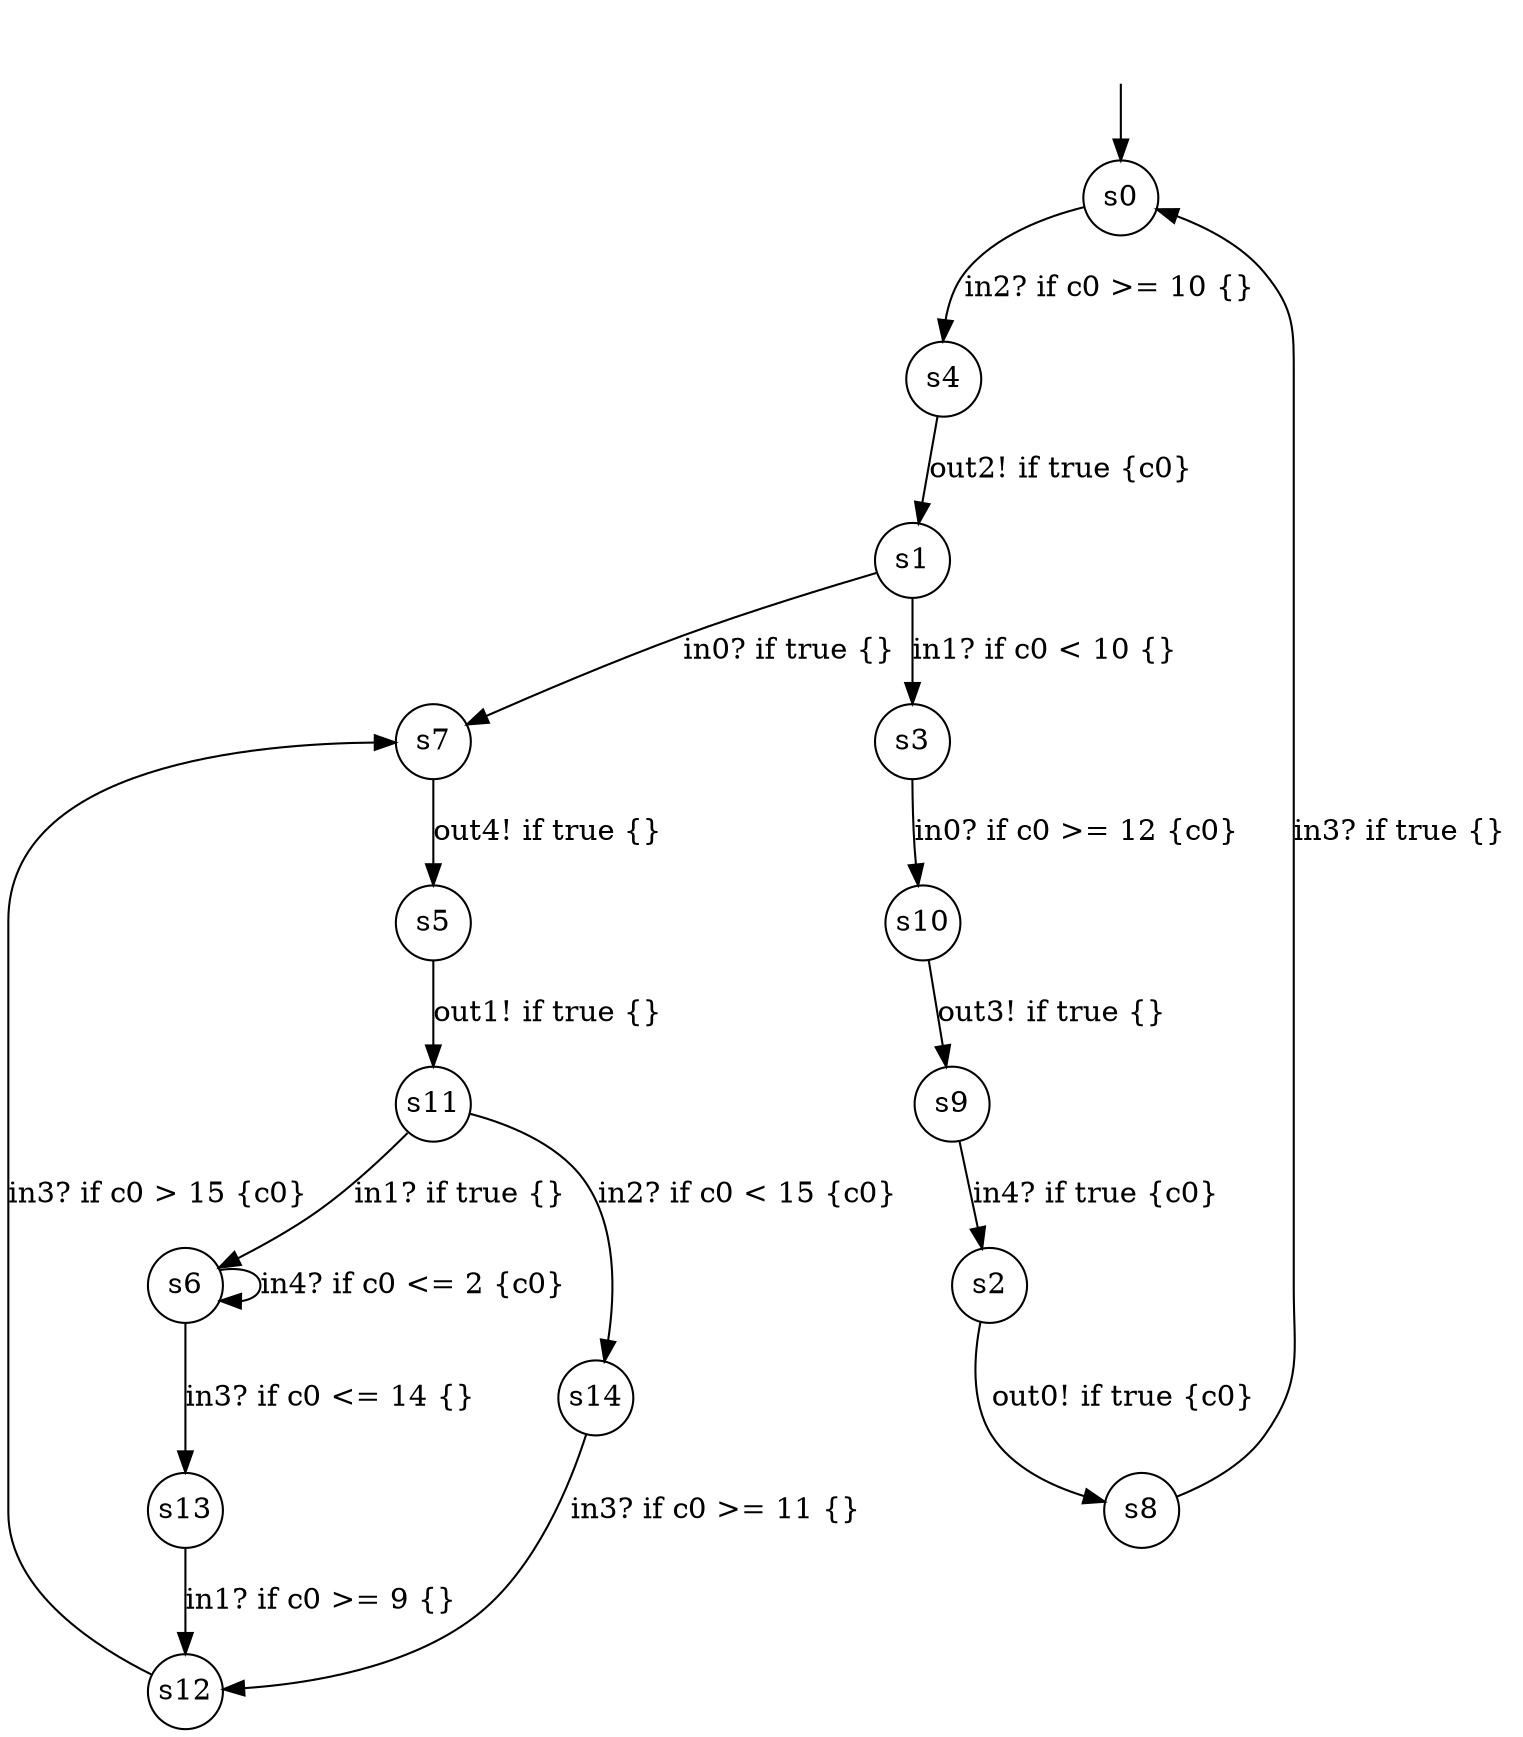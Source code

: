 digraph g {
__start0 [label="" shape="none"];
s0 [shape="circle" margin=0 label="s0"];
s1 [shape="circle" margin=0 label="s1"];
s2 [shape="circle" margin=0 label="s2"];
s3 [shape="circle" margin=0 label="s3"];
s4 [shape="circle" margin=0 label="s4"];
s5 [shape="circle" margin=0 label="s5"];
s6 [shape="circle" margin=0 label="s6"];
s7 [shape="circle" margin=0 label="s7"];
s8 [shape="circle" margin=0 label="s8"];
s9 [shape="circle" margin=0 label="s9"];
s10 [shape="circle" margin=0 label="s10"];
s11 [shape="circle" margin=0 label="s11"];
s12 [shape="circle" margin=0 label="s12"];
s13 [shape="circle" margin=0 label="s13"];
s14 [shape="circle" margin=0 label="s14"];
s0 -> s4 [label="in2? if c0 >= 10 {} "];
s1 -> s7 [label="in0? if true {} "];
s1 -> s3 [label="in1? if c0 < 10 {} "];
s2 -> s8 [label="out0! if true {c0} "];
s3 -> s10 [label="in0? if c0 >= 12 {c0} "];
s4 -> s1 [label="out2! if true {c0} "];
s5 -> s11 [label="out1! if true {} "];
s6 -> s13 [label="in3? if c0 <= 14 {} "];
s6 -> s6 [label="in4? if c0 <= 2 {c0} "];
s7 -> s5 [label="out4! if true {} "];
s8 -> s0 [label="in3? if true {} "];
s9 -> s2 [label="in4? if true {c0} "];
s10 -> s9 [label="out3! if true {} "];
s11 -> s14 [label="in2? if c0 < 15 {c0} "];
s11 -> s6 [label="in1? if true {} "];
s12 -> s7 [label="in3? if c0 > 15 {c0} "];
s13 -> s12 [label="in1? if c0 >= 9 {} "];
s14 -> s12 [label="in3? if c0 >= 11 {} "];
__start0 -> s0;
}
